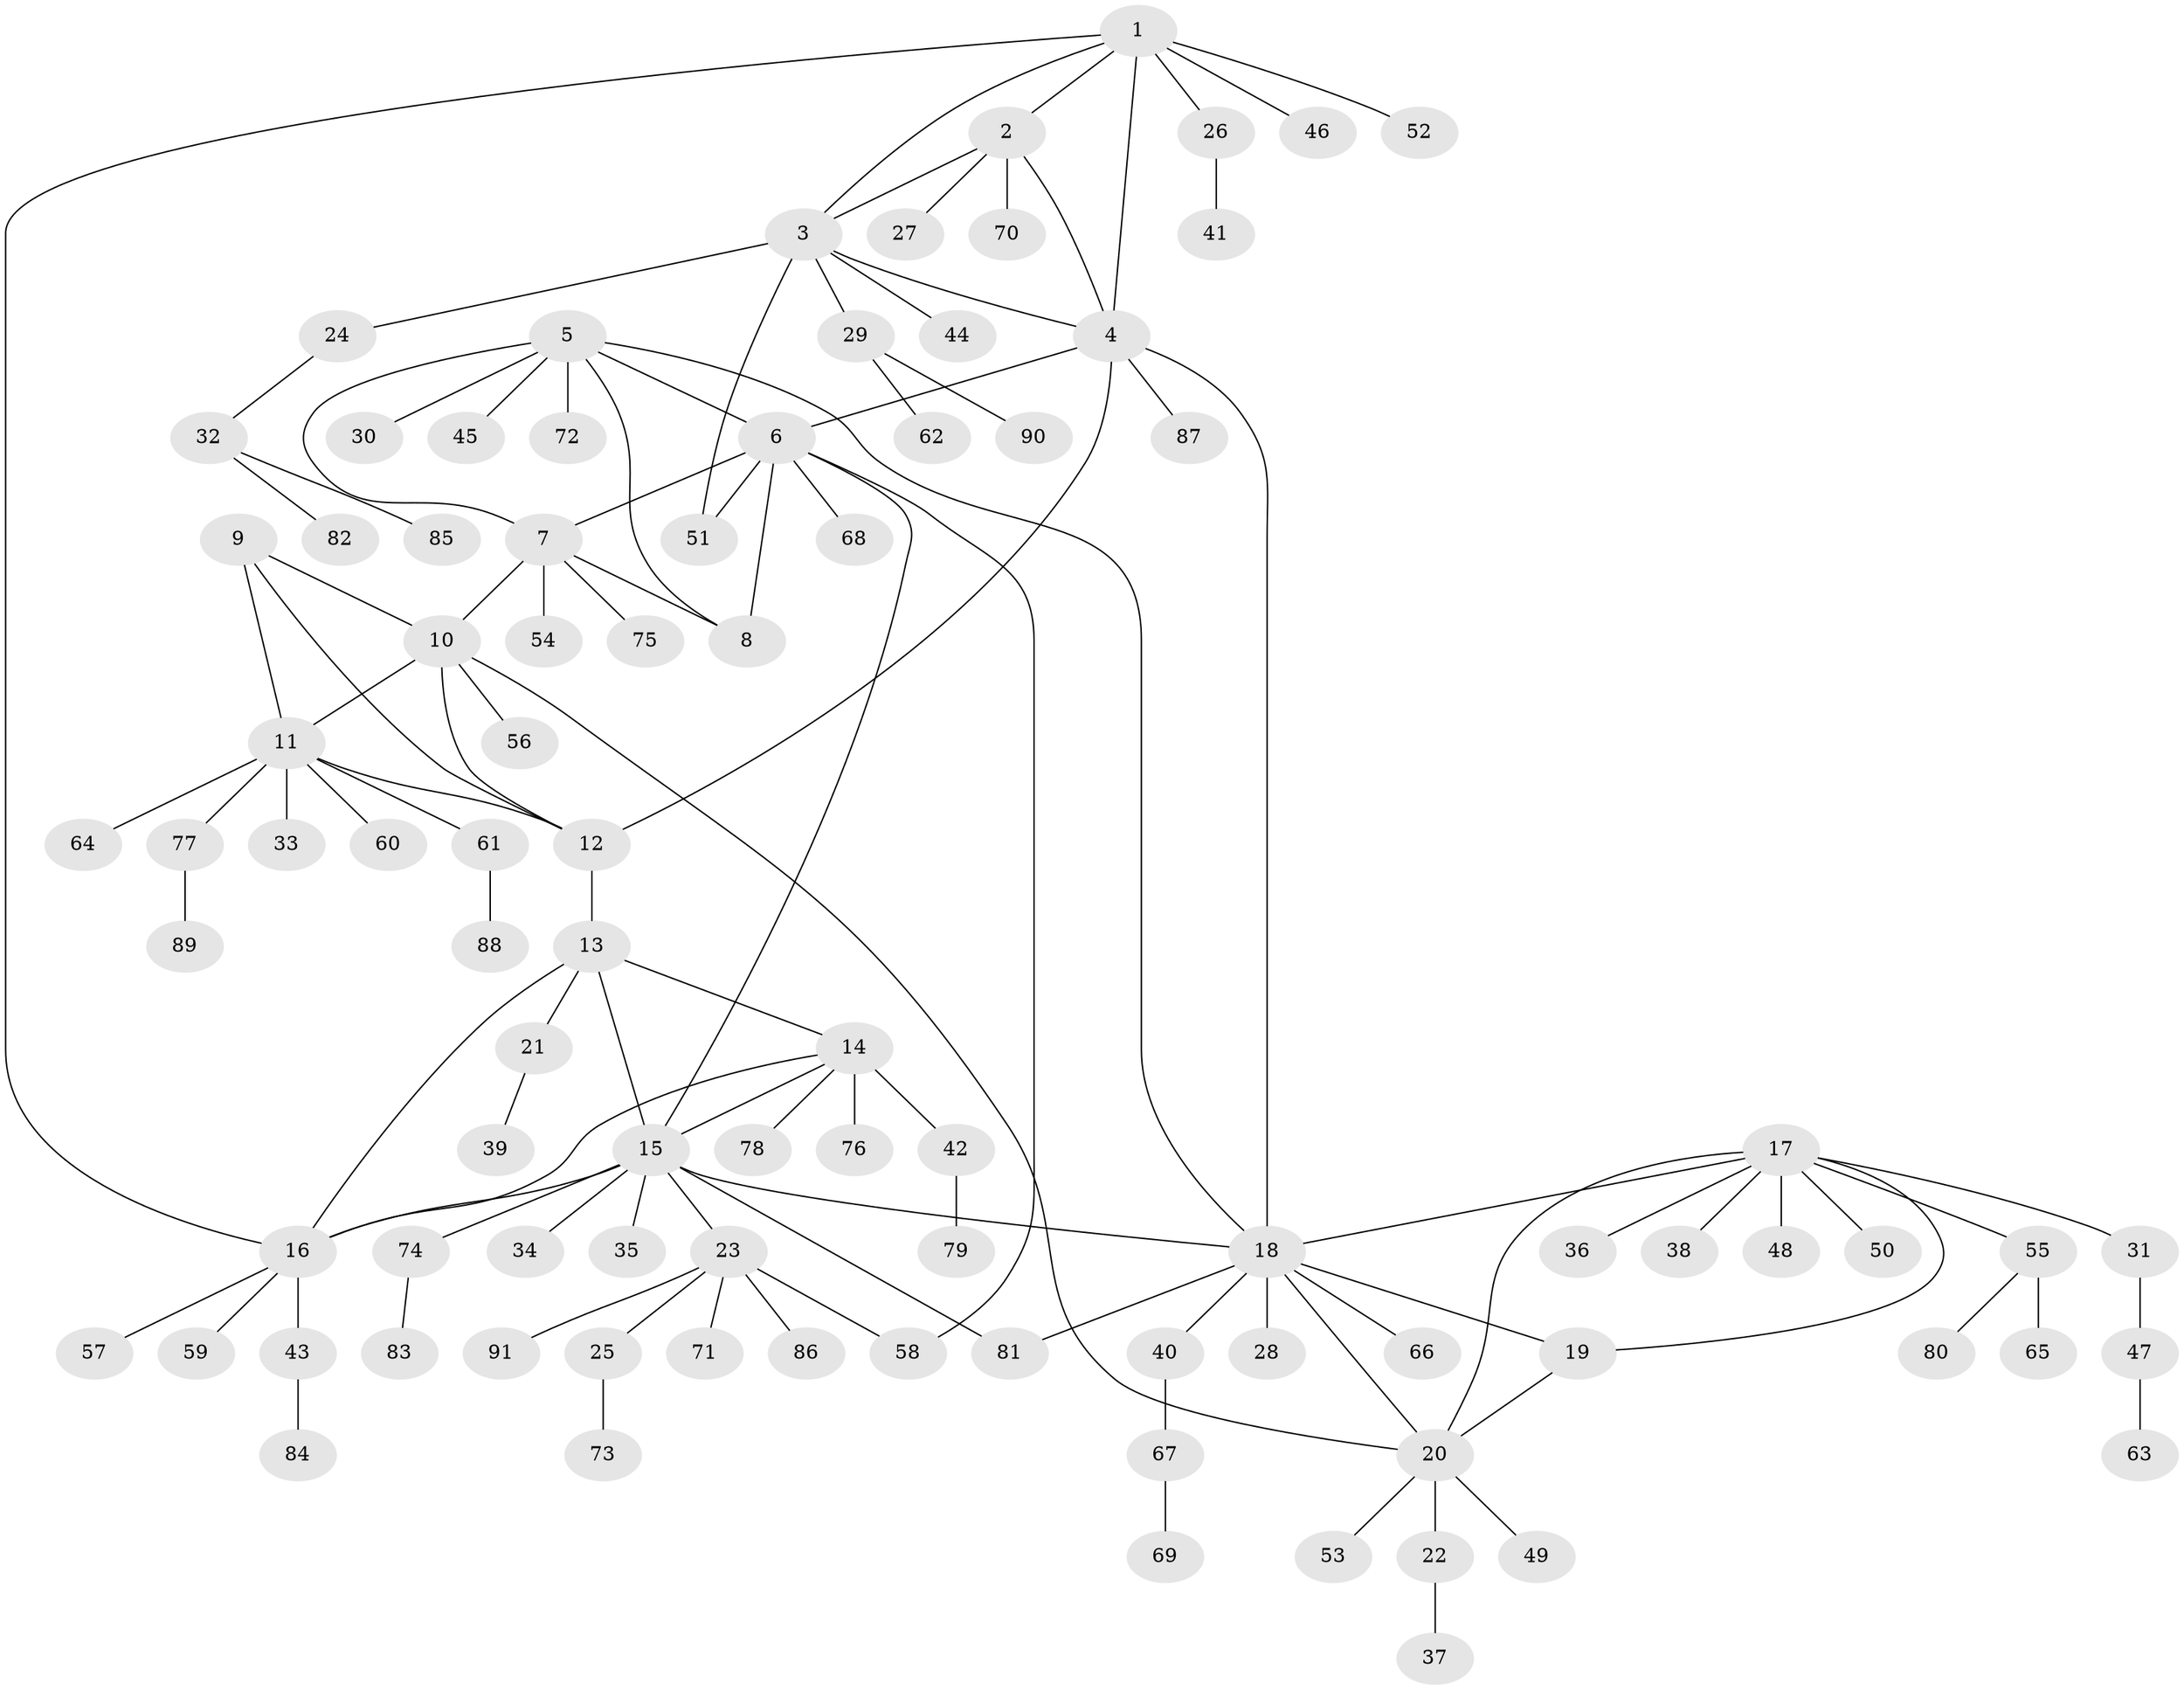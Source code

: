 // coarse degree distribution, {5: 0.037037037037037035, 9: 0.07407407407407407, 7: 0.037037037037037035, 2: 0.07407407407407407, 1: 0.7037037037037037, 8: 0.037037037037037035, 3: 0.037037037037037035}
// Generated by graph-tools (version 1.1) at 2025/19/03/04/25 18:19:51]
// undirected, 91 vertices, 114 edges
graph export_dot {
graph [start="1"]
  node [color=gray90,style=filled];
  1;
  2;
  3;
  4;
  5;
  6;
  7;
  8;
  9;
  10;
  11;
  12;
  13;
  14;
  15;
  16;
  17;
  18;
  19;
  20;
  21;
  22;
  23;
  24;
  25;
  26;
  27;
  28;
  29;
  30;
  31;
  32;
  33;
  34;
  35;
  36;
  37;
  38;
  39;
  40;
  41;
  42;
  43;
  44;
  45;
  46;
  47;
  48;
  49;
  50;
  51;
  52;
  53;
  54;
  55;
  56;
  57;
  58;
  59;
  60;
  61;
  62;
  63;
  64;
  65;
  66;
  67;
  68;
  69;
  70;
  71;
  72;
  73;
  74;
  75;
  76;
  77;
  78;
  79;
  80;
  81;
  82;
  83;
  84;
  85;
  86;
  87;
  88;
  89;
  90;
  91;
  1 -- 2;
  1 -- 3;
  1 -- 4;
  1 -- 16;
  1 -- 26;
  1 -- 46;
  1 -- 52;
  2 -- 3;
  2 -- 4;
  2 -- 27;
  2 -- 70;
  3 -- 4;
  3 -- 24;
  3 -- 29;
  3 -- 44;
  3 -- 51;
  4 -- 6;
  4 -- 12;
  4 -- 18;
  4 -- 87;
  5 -- 6;
  5 -- 7;
  5 -- 8;
  5 -- 18;
  5 -- 30;
  5 -- 45;
  5 -- 72;
  6 -- 7;
  6 -- 8;
  6 -- 15;
  6 -- 51;
  6 -- 58;
  6 -- 68;
  7 -- 8;
  7 -- 10;
  7 -- 54;
  7 -- 75;
  9 -- 10;
  9 -- 11;
  9 -- 12;
  10 -- 11;
  10 -- 12;
  10 -- 20;
  10 -- 56;
  11 -- 12;
  11 -- 33;
  11 -- 60;
  11 -- 61;
  11 -- 64;
  11 -- 77;
  12 -- 13;
  13 -- 14;
  13 -- 15;
  13 -- 16;
  13 -- 21;
  14 -- 15;
  14 -- 16;
  14 -- 42;
  14 -- 76;
  14 -- 78;
  15 -- 16;
  15 -- 18;
  15 -- 23;
  15 -- 34;
  15 -- 35;
  15 -- 74;
  15 -- 81;
  16 -- 43;
  16 -- 57;
  16 -- 59;
  17 -- 18;
  17 -- 19;
  17 -- 20;
  17 -- 31;
  17 -- 36;
  17 -- 38;
  17 -- 48;
  17 -- 50;
  17 -- 55;
  18 -- 19;
  18 -- 20;
  18 -- 28;
  18 -- 40;
  18 -- 66;
  18 -- 81;
  19 -- 20;
  20 -- 22;
  20 -- 49;
  20 -- 53;
  21 -- 39;
  22 -- 37;
  23 -- 25;
  23 -- 58;
  23 -- 71;
  23 -- 86;
  23 -- 91;
  24 -- 32;
  25 -- 73;
  26 -- 41;
  29 -- 62;
  29 -- 90;
  31 -- 47;
  32 -- 82;
  32 -- 85;
  40 -- 67;
  42 -- 79;
  43 -- 84;
  47 -- 63;
  55 -- 65;
  55 -- 80;
  61 -- 88;
  67 -- 69;
  74 -- 83;
  77 -- 89;
}
